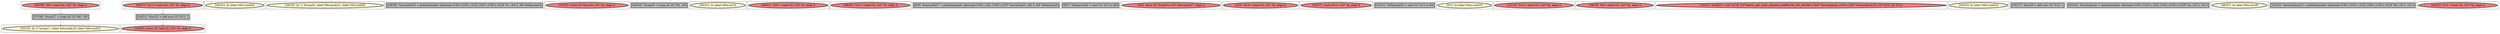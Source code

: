 
digraph G {



node2135->node2145 [style=dotted,color=forestgreen,label="T",fontcolor=forestgreen ]
node2144->node2129 [style=dotted,color=forestgreen,label="T",fontcolor=forestgreen ]
node2145->node2147 [style=dotted,color=forestgreen,label="T",fontcolor=forestgreen ]
node2129->node2133 [style=dotted,color=forestgreen,label="T",fontcolor=forestgreen ]


subgraph cluster27 {


node2147 [penwidth=3.0,fontsize=20,fillcolor=lemonchiffon,label="[32/33]  br i1 %cmp17, label %for.body18, label %for.end33",shape=ellipse,style=filled ]



}

subgraph cluster28 {


node2148 [penwidth=3.0,fontsize=20,fillcolor=lemonchiffon,label="[30/31]  br label %for.cond16",shape=ellipse,style=filled ]



}

subgraph cluster26 {


node2146 [penwidth=3.0,fontsize=20,fillcolor=lemonchiffon,label="[34/35]  br i1 %cmp20, label %for.body21, label %for.end30",shape=ellipse,style=filled ]



}

subgraph cluster29 {


node2149 [penwidth=3.0,fontsize=20,fillcolor=grey,label="[28/29]  %arrayidx25 = getelementptr inbounds [100 x [100 x i32]], [100 x [100 x i32]]* %c, i64 0, i64 %idxprom24",shape=rectangle,style=filled ]



}

subgraph cluster25 {


node2145 [penwidth=3.0,fontsize=20,fillcolor=grey,label="[37/38]  %cmp17 = icmp slt i32 %8, 100",shape=rectangle,style=filled ]



}

subgraph cluster24 {


node2144 [penwidth=3.0,fontsize=20,fillcolor=lightcoral,label="[56/57]  %15 = load i32, i32* %i, align 4",shape=ellipse,style=filled ]



}

subgraph cluster22 {


node2142 [penwidth=3.0,fontsize=20,fillcolor=lightcoral,label="[52/53]  store i32 %inc29, i32* %j, align 4",shape=ellipse,style=filled ]



}

subgraph cluster20 {


node2140 [penwidth=3.0,fontsize=20,fillcolor=grey,label="[44/45]  %cmp20 = icmp slt i32 %9, 100",shape=rectangle,style=filled ]



}

subgraph cluster18 {


node2138 [penwidth=3.0,fontsize=20,fillcolor=lemonchiffon,label="[50/51]  br label %for.inc31",shape=ellipse,style=filled ]



}

subgraph cluster16 {


node2136 [penwidth=3.0,fontsize=20,fillcolor=lightcoral,label="[40/41]  %10 = load i32, i32* %i, align 4",shape=ellipse,style=filled ]



}

subgraph cluster17 {


node2137 [penwidth=3.0,fontsize=20,fillcolor=lightcoral,label="[48/49]  %12 = load i32, i32* %i, align 4",shape=ellipse,style=filled ]



}

subgraph cluster4 {


node2124 [penwidth=3.0,fontsize=20,fillcolor=grey,label="[8/9]  %arrayidx27 = getelementptr inbounds [100 x i32], [100 x i32]* %arrayidx25, i64 0, i64 %idxprom26",shape=rectangle,style=filled ]



}

subgraph cluster3 {


node2123 [penwidth=3.0,fontsize=20,fillcolor=grey,label="[6/7]  %idxprom26 = sext i32 %13 to i64",shape=rectangle,style=filled ]



}

subgraph cluster2 {


node2122 [penwidth=3.0,fontsize=20,fillcolor=lightcoral,label="[4/5]  store i32 %call23, i32* %arrayidx27, align 4",shape=ellipse,style=filled ]



}

subgraph cluster1 {


node2121 [penwidth=3.0,fontsize=20,fillcolor=lightcoral,label="[2/3]  %14 = load i32, i32* %j, align 4",shape=ellipse,style=filled ]



}

subgraph cluster12 {


node2132 [penwidth=3.0,fontsize=20,fillcolor=lightcoral,label="[26/27]  store i32 0, i32* %j, align 4",shape=ellipse,style=filled ]



}

subgraph cluster5 {


node2125 [penwidth=3.0,fontsize=20,fillcolor=grey,label="[10/11]  %idxprom24 = sext i32 %12 to i64",shape=rectangle,style=filled ]



}

subgraph cluster0 {


node2120 [penwidth=3.0,fontsize=20,fillcolor=lemonchiffon,label="[0/1]  br label %for.cond19",shape=ellipse,style=filled ]



}

subgraph cluster6 {


node2126 [penwidth=3.0,fontsize=20,fillcolor=lightcoral,label="[12/13]  %13 = load i32, i32* %j, align 4",shape=ellipse,style=filled ]



}

subgraph cluster14 {


node2134 [penwidth=3.0,fontsize=20,fillcolor=lightcoral,label="[58/59]  %9 = load i32, i32* %j, align 4",shape=ellipse,style=filled ]



}

subgraph cluster7 {


node2127 [penwidth=3.0,fontsize=20,fillcolor=lightcoral,label="[14/15]  %call23 = call i32 @_Z27matrix_get_mult_element_axbPA100_iS0_ii([100 x i32]* %arraydecay, [100 x i32]* %arraydecay22, i32 %10, i32 %11)",shape=ellipse,style=filled ]



}

subgraph cluster23 {


node2143 [penwidth=3.0,fontsize=20,fillcolor=lemonchiffon,label="[54/55]  br label %for.cond19",shape=ellipse,style=filled ]



}

subgraph cluster8 {


node2128 [penwidth=3.0,fontsize=20,fillcolor=grey,label="[16/17]  %inc29 = add nsw i32 %14, 1",shape=rectangle,style=filled ]



}

subgraph cluster21 {


node2141 [penwidth=3.0,fontsize=20,fillcolor=grey,label="[42/43]  %arraydecay = getelementptr inbounds [100 x [100 x i32]], [100 x [100 x i32]]* %a, i32 0, i32 0",shape=rectangle,style=filled ]



}

subgraph cluster9 {


node2129 [penwidth=3.0,fontsize=20,fillcolor=grey,label="[18/21]  %inc32 = add nsw i32 %15, 1",shape=rectangle,style=filled ]



}

subgraph cluster19 {


node2139 [penwidth=3.0,fontsize=20,fillcolor=lemonchiffon,label="[46/47]  br label %for.inc28",shape=ellipse,style=filled ]



}

subgraph cluster10 {


node2130 [penwidth=3.0,fontsize=20,fillcolor=grey,label="[22/23]  %arraydecay22 = getelementptr inbounds [100 x [100 x i32]], [100 x [100 x i32]]* %b, i32 0, i32 0",shape=rectangle,style=filled ]



}

subgraph cluster11 {


node2131 [penwidth=3.0,fontsize=20,fillcolor=lightcoral,label="[24/25]  %11 = load i32, i32* %j, align 4",shape=ellipse,style=filled ]



}

subgraph cluster13 {


node2133 [penwidth=3.0,fontsize=20,fillcolor=lightcoral,label="[19/20]  store i32 %inc32, i32* %i, align 4",shape=ellipse,style=filled ]



}

subgraph cluster15 {


node2135 [penwidth=3.0,fontsize=20,fillcolor=lightcoral,label="[36/39]  %8 = load i32, i32* %i, align 4",shape=ellipse,style=filled ]



}

}
